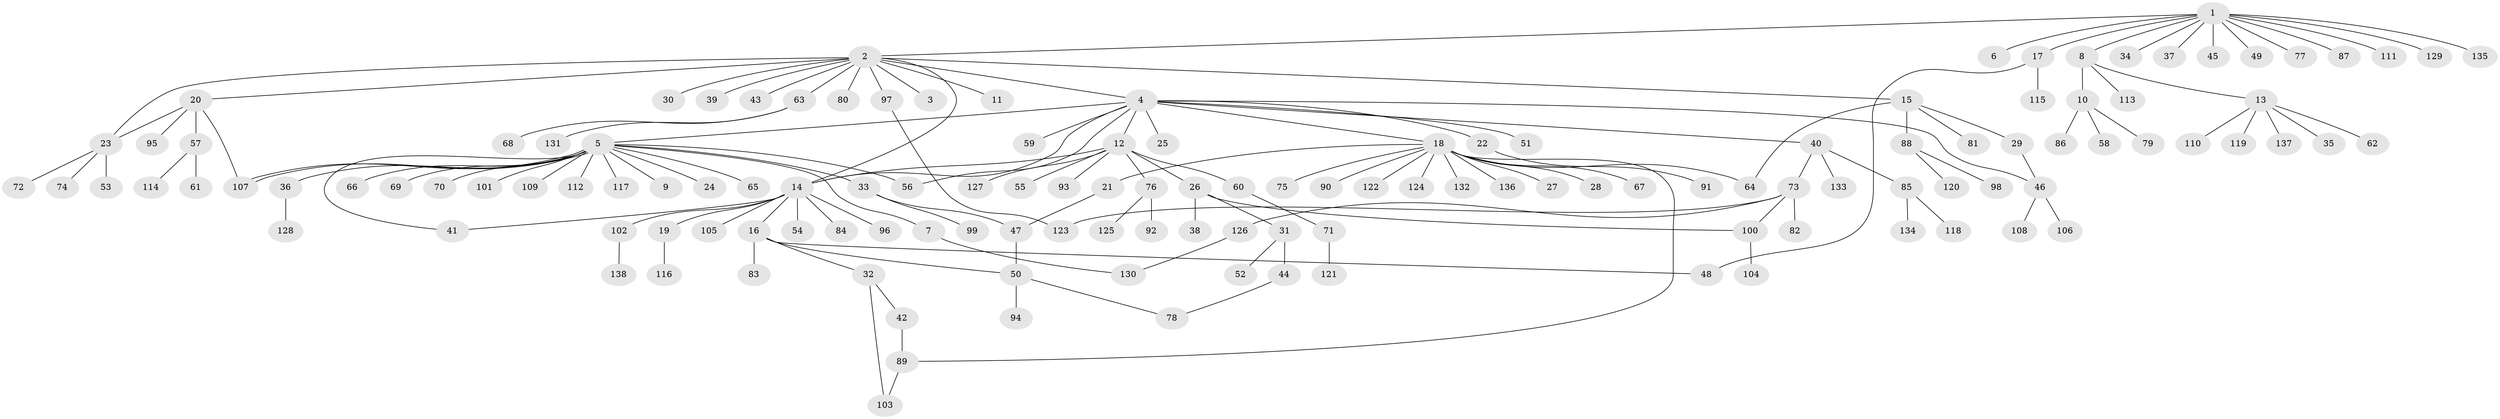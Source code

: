 // Generated by graph-tools (version 1.1) at 2025/01/03/09/25 03:01:45]
// undirected, 138 vertices, 155 edges
graph export_dot {
graph [start="1"]
  node [color=gray90,style=filled];
  1;
  2;
  3;
  4;
  5;
  6;
  7;
  8;
  9;
  10;
  11;
  12;
  13;
  14;
  15;
  16;
  17;
  18;
  19;
  20;
  21;
  22;
  23;
  24;
  25;
  26;
  27;
  28;
  29;
  30;
  31;
  32;
  33;
  34;
  35;
  36;
  37;
  38;
  39;
  40;
  41;
  42;
  43;
  44;
  45;
  46;
  47;
  48;
  49;
  50;
  51;
  52;
  53;
  54;
  55;
  56;
  57;
  58;
  59;
  60;
  61;
  62;
  63;
  64;
  65;
  66;
  67;
  68;
  69;
  70;
  71;
  72;
  73;
  74;
  75;
  76;
  77;
  78;
  79;
  80;
  81;
  82;
  83;
  84;
  85;
  86;
  87;
  88;
  89;
  90;
  91;
  92;
  93;
  94;
  95;
  96;
  97;
  98;
  99;
  100;
  101;
  102;
  103;
  104;
  105;
  106;
  107;
  108;
  109;
  110;
  111;
  112;
  113;
  114;
  115;
  116;
  117;
  118;
  119;
  120;
  121;
  122;
  123;
  124;
  125;
  126;
  127;
  128;
  129;
  130;
  131;
  132;
  133;
  134;
  135;
  136;
  137;
  138;
  1 -- 2;
  1 -- 6;
  1 -- 8;
  1 -- 17;
  1 -- 34;
  1 -- 37;
  1 -- 45;
  1 -- 49;
  1 -- 77;
  1 -- 87;
  1 -- 111;
  1 -- 129;
  1 -- 135;
  2 -- 3;
  2 -- 4;
  2 -- 11;
  2 -- 14;
  2 -- 15;
  2 -- 20;
  2 -- 23;
  2 -- 30;
  2 -- 39;
  2 -- 43;
  2 -- 63;
  2 -- 80;
  2 -- 97;
  4 -- 5;
  4 -- 12;
  4 -- 14;
  4 -- 18;
  4 -- 22;
  4 -- 25;
  4 -- 40;
  4 -- 46;
  4 -- 51;
  4 -- 56;
  4 -- 59;
  5 -- 7;
  5 -- 9;
  5 -- 24;
  5 -- 33;
  5 -- 36;
  5 -- 41;
  5 -- 56;
  5 -- 65;
  5 -- 66;
  5 -- 69;
  5 -- 70;
  5 -- 101;
  5 -- 107;
  5 -- 107;
  5 -- 109;
  5 -- 112;
  5 -- 117;
  7 -- 130;
  8 -- 10;
  8 -- 13;
  8 -- 113;
  10 -- 58;
  10 -- 79;
  10 -- 86;
  12 -- 14;
  12 -- 26;
  12 -- 55;
  12 -- 60;
  12 -- 76;
  12 -- 93;
  12 -- 127;
  13 -- 35;
  13 -- 62;
  13 -- 110;
  13 -- 119;
  13 -- 137;
  14 -- 16;
  14 -- 19;
  14 -- 41;
  14 -- 54;
  14 -- 84;
  14 -- 96;
  14 -- 102;
  14 -- 105;
  15 -- 29;
  15 -- 64;
  15 -- 81;
  15 -- 88;
  16 -- 32;
  16 -- 48;
  16 -- 50;
  16 -- 83;
  17 -- 48;
  17 -- 115;
  18 -- 21;
  18 -- 27;
  18 -- 28;
  18 -- 64;
  18 -- 67;
  18 -- 75;
  18 -- 89;
  18 -- 90;
  18 -- 122;
  18 -- 124;
  18 -- 132;
  18 -- 136;
  19 -- 116;
  20 -- 23;
  20 -- 57;
  20 -- 95;
  20 -- 107;
  21 -- 47;
  22 -- 91;
  23 -- 53;
  23 -- 72;
  23 -- 74;
  26 -- 31;
  26 -- 38;
  26 -- 100;
  29 -- 46;
  31 -- 44;
  31 -- 52;
  32 -- 42;
  32 -- 103;
  33 -- 47;
  33 -- 99;
  36 -- 128;
  40 -- 73;
  40 -- 85;
  40 -- 133;
  42 -- 89;
  44 -- 78;
  46 -- 106;
  46 -- 108;
  47 -- 50;
  50 -- 78;
  50 -- 94;
  57 -- 61;
  57 -- 114;
  60 -- 71;
  63 -- 68;
  63 -- 131;
  71 -- 121;
  73 -- 82;
  73 -- 100;
  73 -- 123;
  73 -- 126;
  76 -- 92;
  76 -- 125;
  85 -- 118;
  85 -- 134;
  88 -- 98;
  88 -- 120;
  89 -- 103;
  97 -- 123;
  100 -- 104;
  102 -- 138;
  126 -- 130;
}
